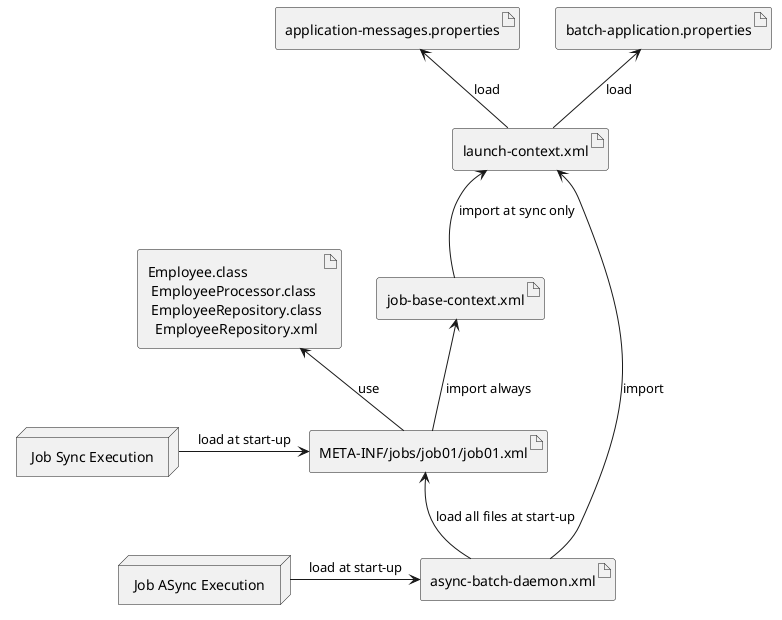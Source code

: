 @startuml


artifact "Employee.class\n EmployeeProcessor.class\n EmployeeRepository.class\n  EmployeeRepository.xml" as 1
artifact "batch-application.properties" as 2
artifact "application-messages.properties" as 3
artifact "META-INF/jobs/job01/job01.xml" as 4
artifact "async-batch-daemon.xml" as 5
artifact "job-base-context.xml" as 6
artifact "launch-context.xml" as 7

node "Job Sync Execution" as sync
node "Job ASync Execution" as async

4-up->6 : import always
6-up->7 : import at sync only
5-up->4 : load all files at start-up
5-up->7 : import
7-up->2 : load
7-up->3 : load
4-up->1 : use

sync-right->4 : load at start-up
async-right->5 :load at start-up

'Set styles such as format and color of each figure
skinparam componentStyle uml2

skinparam Component {
  BorderColor black
  ArrowColor black
  ArrowFontSize 24
}

@enduml
